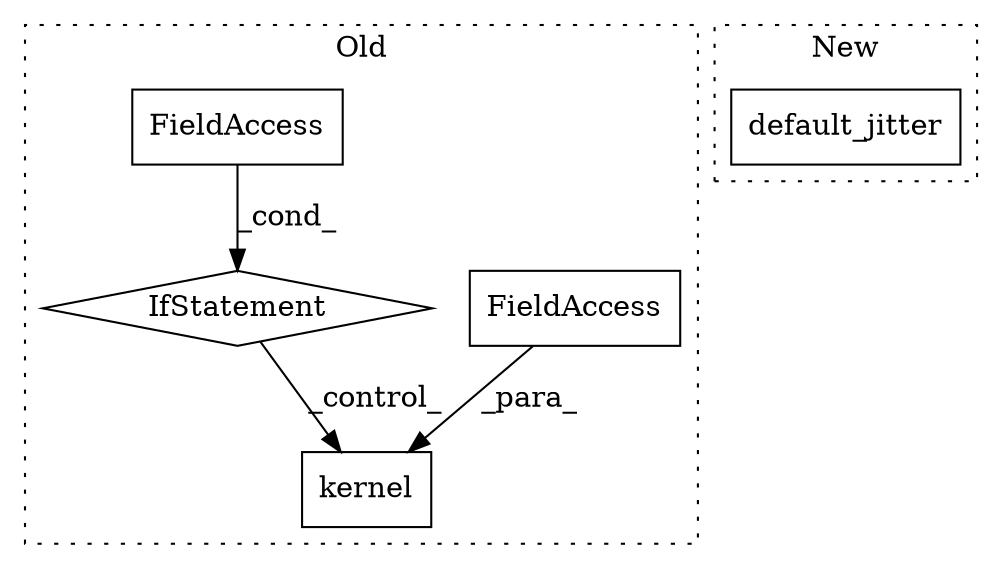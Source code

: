digraph G {
subgraph cluster0 {
1 [label="kernel" a="32" s="4600,4627" l="7,1" shape="box"];
3 [label="FieldAccess" a="22" s="4612" l="15" shape="box"];
4 [label="FieldAccess" a="22" s="4558" l="8" shape="box"];
5 [label="IfStatement" a="25" s="4566" l="3" shape="diamond"];
label = "Old";
style="dotted";
}
subgraph cluster1 {
2 [label="default_jitter" a="32" s="4436" l="16" shape="box"];
label = "New";
style="dotted";
}
3 -> 1 [label="_para_"];
4 -> 5 [label="_cond_"];
5 -> 1 [label="_control_"];
}